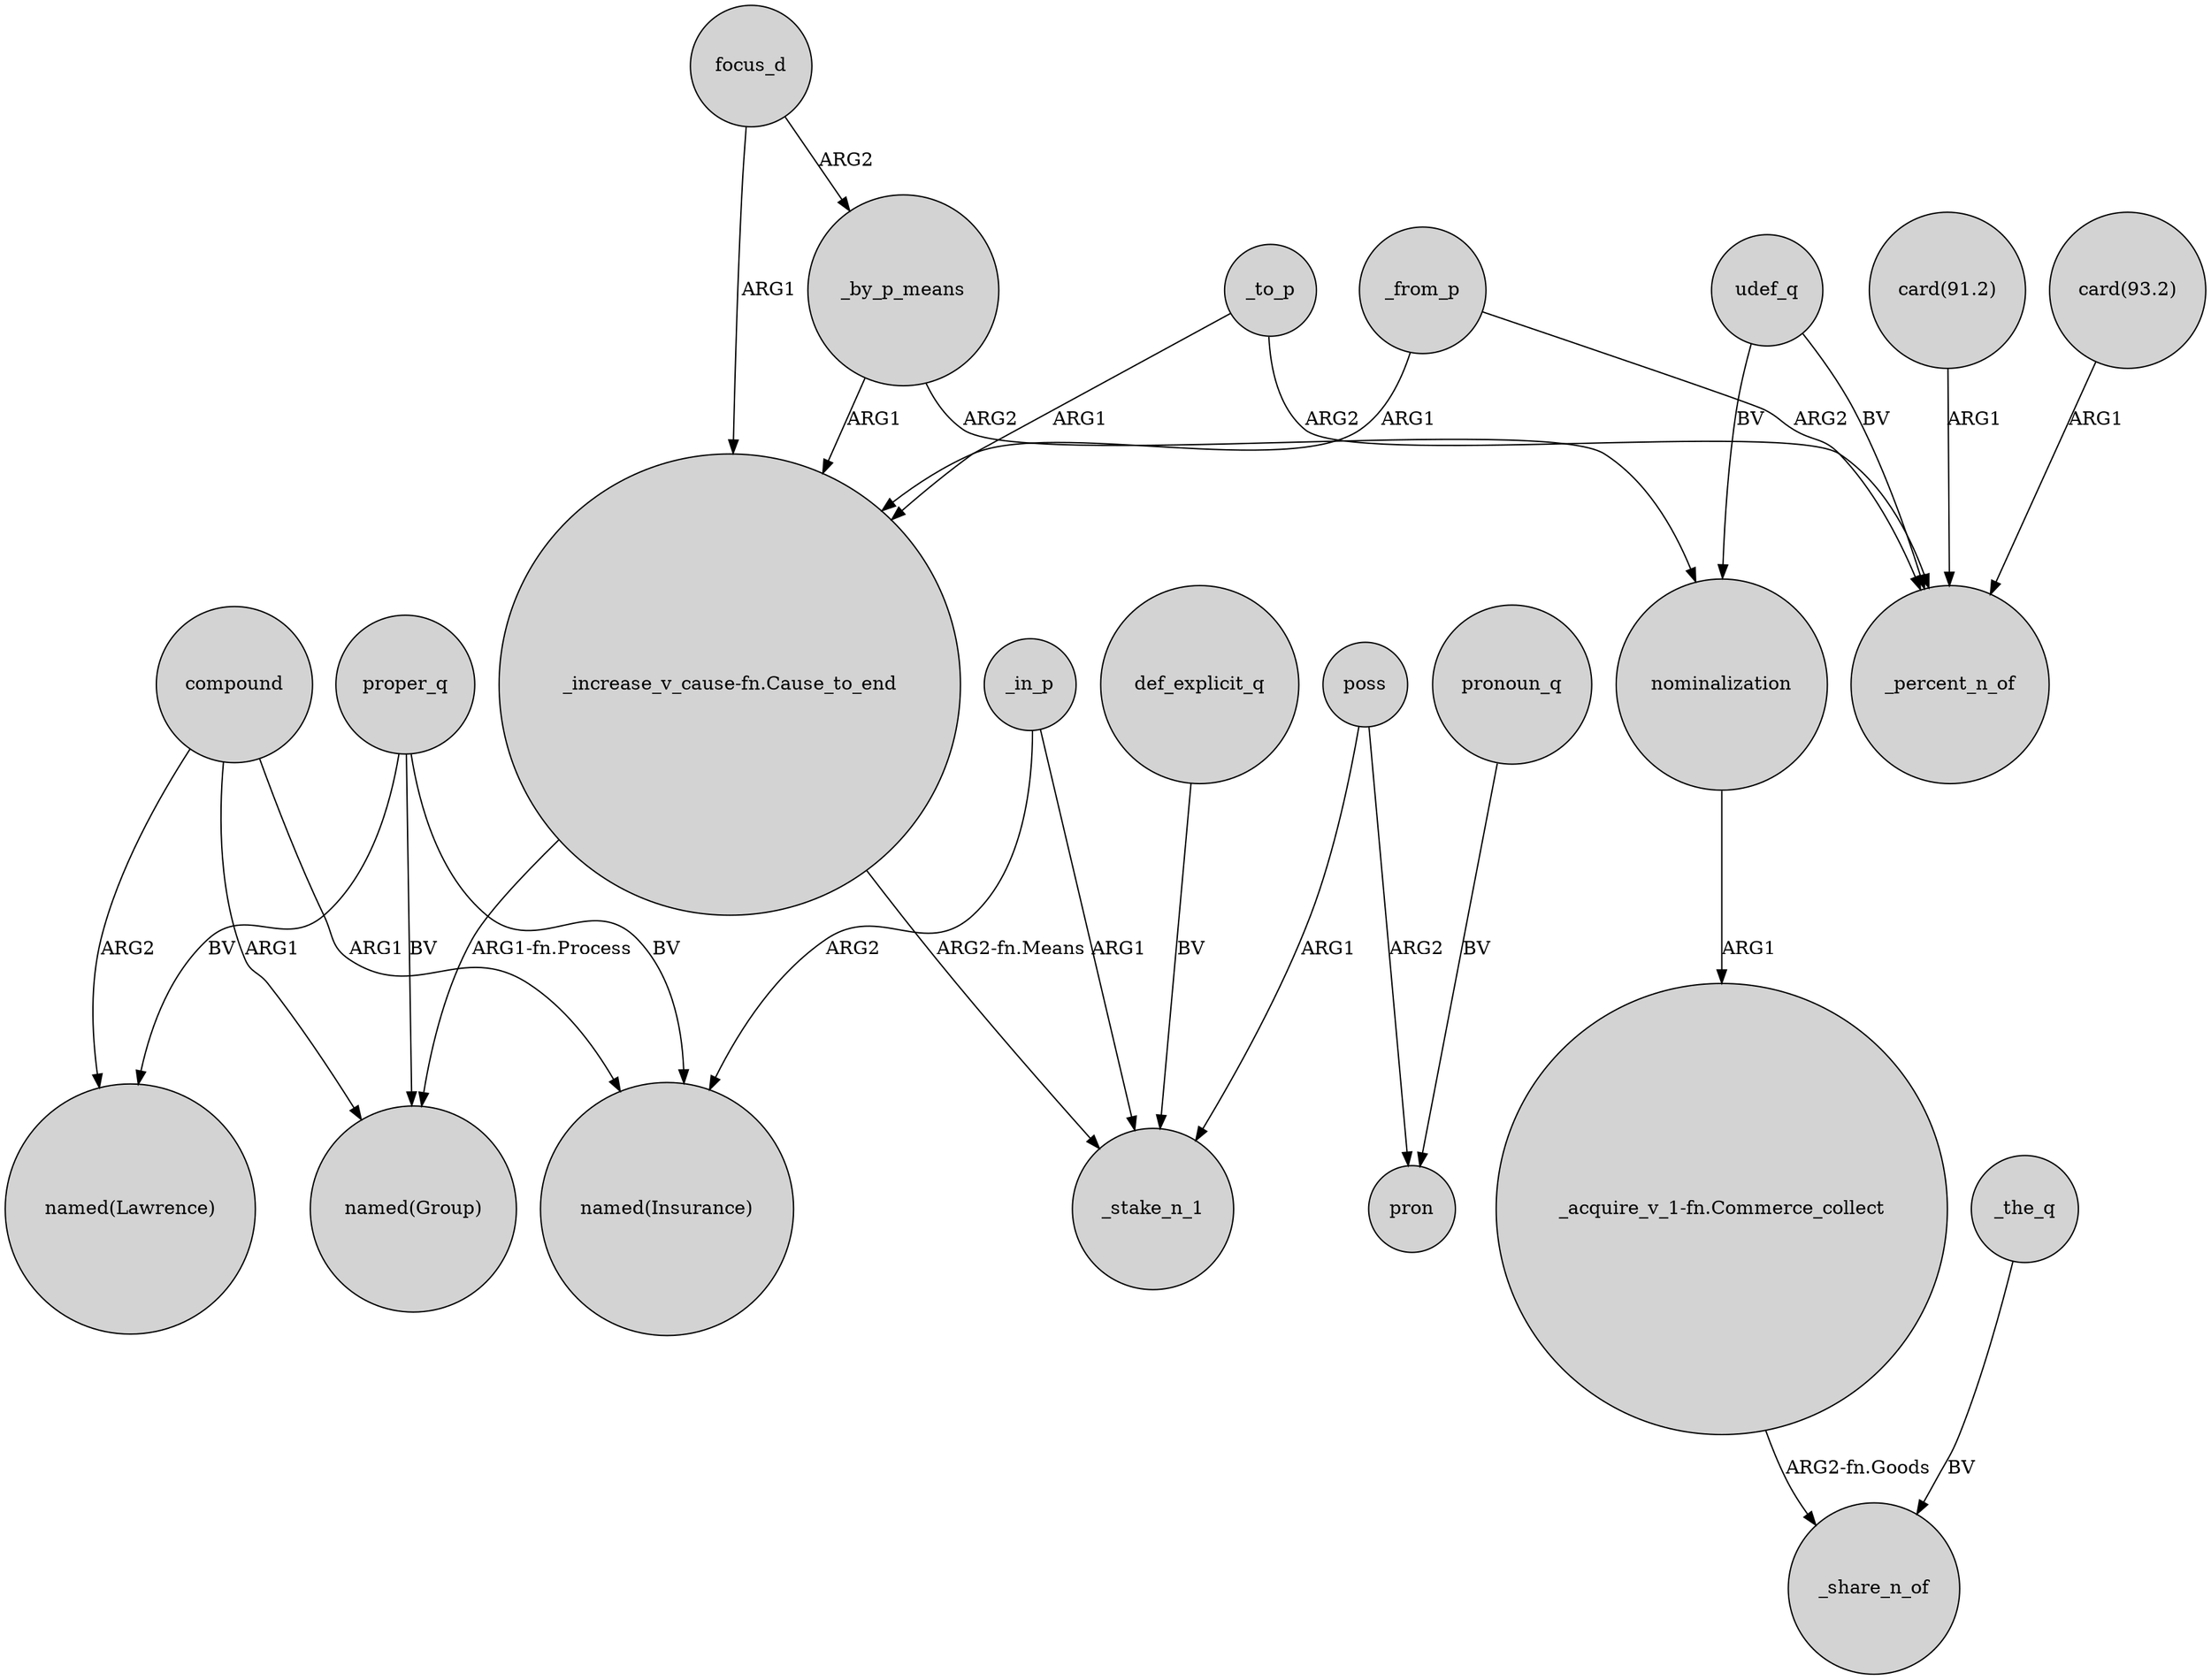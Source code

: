 digraph {
	node [shape=circle style=filled]
	_in_p -> "named(Insurance)" [label=ARG2]
	proper_q -> "named(Insurance)" [label=BV]
	"card(93.2)" -> _percent_n_of [label=ARG1]
	compound -> "named(Group)" [label=ARG1]
	udef_q -> nominalization [label=BV]
	_the_q -> _share_n_of [label=BV]
	_to_p -> _percent_n_of [label=ARG2]
	focus_d -> "_increase_v_cause-fn.Cause_to_end" [label=ARG1]
	_from_p -> "_increase_v_cause-fn.Cause_to_end" [label=ARG1]
	proper_q -> "named(Lawrence)" [label=BV]
	proper_q -> "named(Group)" [label=BV]
	"card(91.2)" -> _percent_n_of [label=ARG1]
	compound -> "named(Lawrence)" [label=ARG2]
	pronoun_q -> pron [label=BV]
	_to_p -> "_increase_v_cause-fn.Cause_to_end" [label=ARG1]
	poss -> pron [label=ARG2]
	udef_q -> _percent_n_of [label=BV]
	nominalization -> "_acquire_v_1-fn.Commerce_collect" [label=ARG1]
	compound -> "named(Insurance)" [label=ARG1]
	_by_p_means -> nominalization [label=ARG2]
	def_explicit_q -> _stake_n_1 [label=BV]
	"_acquire_v_1-fn.Commerce_collect" -> _share_n_of [label="ARG2-fn.Goods"]
	_by_p_means -> "_increase_v_cause-fn.Cause_to_end" [label=ARG1]
	_from_p -> _percent_n_of [label=ARG2]
	focus_d -> _by_p_means [label=ARG2]
	"_increase_v_cause-fn.Cause_to_end" -> "named(Group)" [label="ARG1-fn.Process"]
	_in_p -> _stake_n_1 [label=ARG1]
	poss -> _stake_n_1 [label=ARG1]
	"_increase_v_cause-fn.Cause_to_end" -> _stake_n_1 [label="ARG2-fn.Means"]
}
